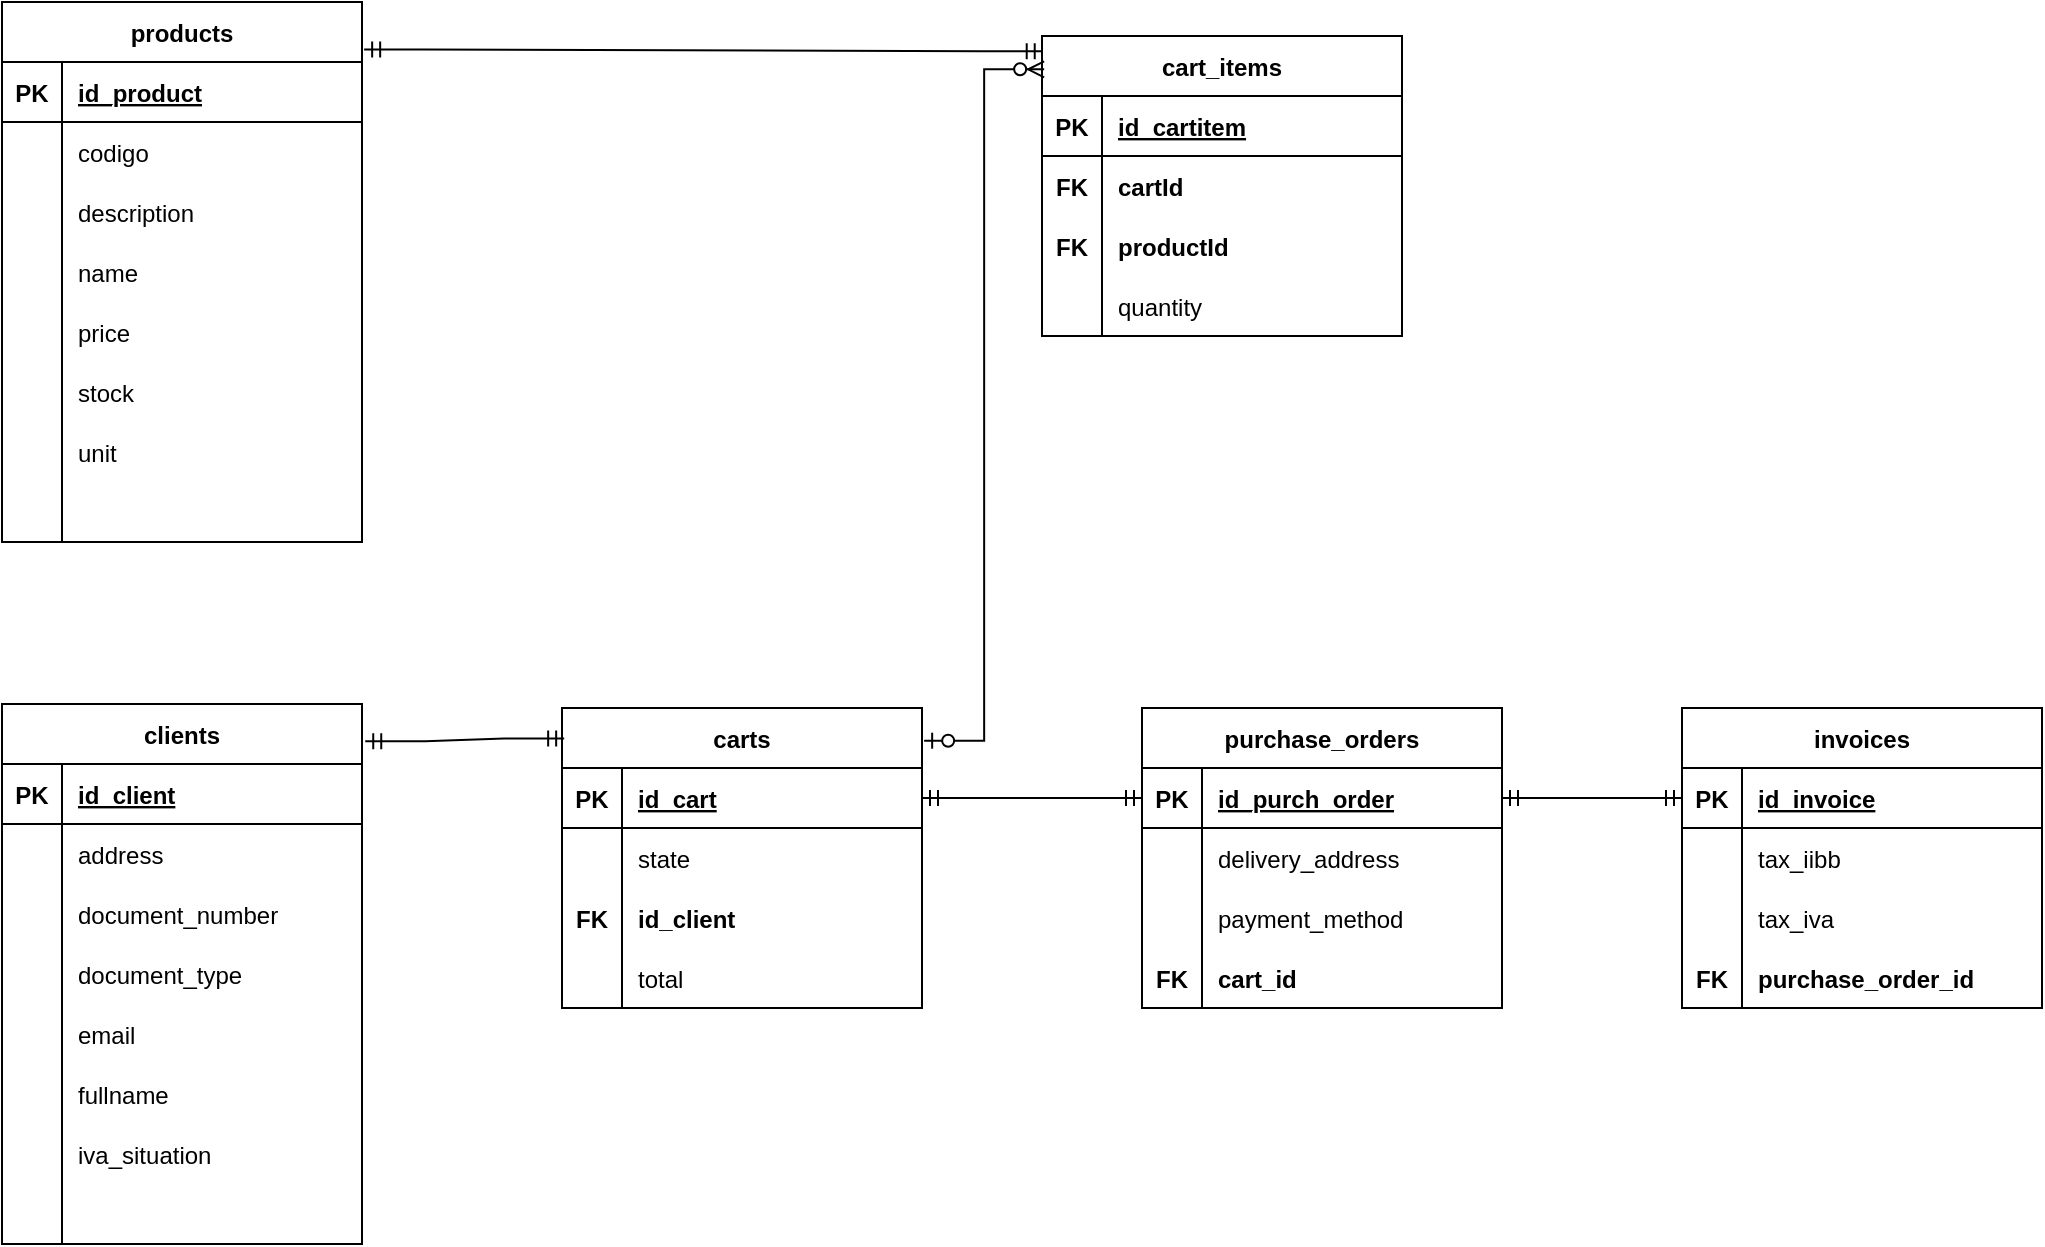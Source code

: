 <mxfile version="20.7.4" type="device"><diagram id="C5RBs43oDa-KdzZeNtuy" name="Page-1"><mxGraphModel dx="1461" dy="743" grid="1" gridSize="10" guides="1" tooltips="1" connect="1" arrows="1" fold="1" page="1" pageScale="1" pageWidth="827" pageHeight="1169" math="0" shadow="0"><root><mxCell id="WIyWlLk6GJQsqaUBKTNV-0"/><mxCell id="WIyWlLk6GJQsqaUBKTNV-1" parent="WIyWlLk6GJQsqaUBKTNV-0"/><mxCell id="dg1LwQKGSQpWpgIX93g--13" value="products" style="shape=table;startSize=30;container=1;collapsible=1;childLayout=tableLayout;fixedRows=1;rowLines=0;fontStyle=1;align=center;resizeLast=1;" parent="WIyWlLk6GJQsqaUBKTNV-1" vertex="1"><mxGeometry x="270" y="50" width="180" height="270" as="geometry"/></mxCell><mxCell id="dg1LwQKGSQpWpgIX93g--14" value="" style="shape=tableRow;horizontal=0;startSize=0;swimlaneHead=0;swimlaneBody=0;fillColor=none;collapsible=0;dropTarget=0;points=[[0,0.5],[1,0.5]];portConstraint=eastwest;top=0;left=0;right=0;bottom=1;" parent="dg1LwQKGSQpWpgIX93g--13" vertex="1"><mxGeometry y="30" width="180" height="30" as="geometry"/></mxCell><mxCell id="dg1LwQKGSQpWpgIX93g--15" value="PK" style="shape=partialRectangle;connectable=0;fillColor=none;top=0;left=0;bottom=0;right=0;fontStyle=1;overflow=hidden;" parent="dg1LwQKGSQpWpgIX93g--14" vertex="1"><mxGeometry width="30" height="30" as="geometry"><mxRectangle width="30" height="30" as="alternateBounds"/></mxGeometry></mxCell><mxCell id="dg1LwQKGSQpWpgIX93g--16" value="id_product" style="shape=partialRectangle;connectable=0;fillColor=none;top=0;left=0;bottom=0;right=0;align=left;spacingLeft=6;fontStyle=5;overflow=hidden;" parent="dg1LwQKGSQpWpgIX93g--14" vertex="1"><mxGeometry x="30" width="150" height="30" as="geometry"><mxRectangle width="150" height="30" as="alternateBounds"/></mxGeometry></mxCell><mxCell id="dg1LwQKGSQpWpgIX93g--17" value="" style="shape=tableRow;horizontal=0;startSize=0;swimlaneHead=0;swimlaneBody=0;fillColor=none;collapsible=0;dropTarget=0;points=[[0,0.5],[1,0.5]];portConstraint=eastwest;top=0;left=0;right=0;bottom=0;" parent="dg1LwQKGSQpWpgIX93g--13" vertex="1"><mxGeometry y="60" width="180" height="30" as="geometry"/></mxCell><mxCell id="dg1LwQKGSQpWpgIX93g--18" value="" style="shape=partialRectangle;connectable=0;fillColor=none;top=0;left=0;bottom=0;right=0;editable=1;overflow=hidden;" parent="dg1LwQKGSQpWpgIX93g--17" vertex="1"><mxGeometry width="30" height="30" as="geometry"><mxRectangle width="30" height="30" as="alternateBounds"/></mxGeometry></mxCell><mxCell id="dg1LwQKGSQpWpgIX93g--19" value="codigo" style="shape=partialRectangle;connectable=0;fillColor=none;top=0;left=0;bottom=0;right=0;align=left;spacingLeft=6;overflow=hidden;" parent="dg1LwQKGSQpWpgIX93g--17" vertex="1"><mxGeometry x="30" width="150" height="30" as="geometry"><mxRectangle width="150" height="30" as="alternateBounds"/></mxGeometry></mxCell><mxCell id="dg1LwQKGSQpWpgIX93g--20" value="" style="shape=tableRow;horizontal=0;startSize=0;swimlaneHead=0;swimlaneBody=0;fillColor=none;collapsible=0;dropTarget=0;points=[[0,0.5],[1,0.5]];portConstraint=eastwest;top=0;left=0;right=0;bottom=0;" parent="dg1LwQKGSQpWpgIX93g--13" vertex="1"><mxGeometry y="90" width="180" height="30" as="geometry"/></mxCell><mxCell id="dg1LwQKGSQpWpgIX93g--21" value="" style="shape=partialRectangle;connectable=0;fillColor=none;top=0;left=0;bottom=0;right=0;editable=1;overflow=hidden;" parent="dg1LwQKGSQpWpgIX93g--20" vertex="1"><mxGeometry width="30" height="30" as="geometry"><mxRectangle width="30" height="30" as="alternateBounds"/></mxGeometry></mxCell><mxCell id="dg1LwQKGSQpWpgIX93g--22" value="description" style="shape=partialRectangle;connectable=0;fillColor=none;top=0;left=0;bottom=0;right=0;align=left;spacingLeft=6;overflow=hidden;" parent="dg1LwQKGSQpWpgIX93g--20" vertex="1"><mxGeometry x="30" width="150" height="30" as="geometry"><mxRectangle width="150" height="30" as="alternateBounds"/></mxGeometry></mxCell><mxCell id="dg1LwQKGSQpWpgIX93g--23" value="" style="shape=tableRow;horizontal=0;startSize=0;swimlaneHead=0;swimlaneBody=0;fillColor=none;collapsible=0;dropTarget=0;points=[[0,0.5],[1,0.5]];portConstraint=eastwest;top=0;left=0;right=0;bottom=0;" parent="dg1LwQKGSQpWpgIX93g--13" vertex="1"><mxGeometry y="120" width="180" height="30" as="geometry"/></mxCell><mxCell id="dg1LwQKGSQpWpgIX93g--24" value="" style="shape=partialRectangle;connectable=0;fillColor=none;top=0;left=0;bottom=0;right=0;editable=1;overflow=hidden;" parent="dg1LwQKGSQpWpgIX93g--23" vertex="1"><mxGeometry width="30" height="30" as="geometry"><mxRectangle width="30" height="30" as="alternateBounds"/></mxGeometry></mxCell><mxCell id="dg1LwQKGSQpWpgIX93g--25" value="name" style="shape=partialRectangle;connectable=0;fillColor=none;top=0;left=0;bottom=0;right=0;align=left;spacingLeft=6;overflow=hidden;" parent="dg1LwQKGSQpWpgIX93g--23" vertex="1"><mxGeometry x="30" width="150" height="30" as="geometry"><mxRectangle width="150" height="30" as="alternateBounds"/></mxGeometry></mxCell><mxCell id="KnSRFt2rl6752zIEKB5E-8" style="shape=tableRow;horizontal=0;startSize=0;swimlaneHead=0;swimlaneBody=0;fillColor=none;collapsible=0;dropTarget=0;points=[[0,0.5],[1,0.5]];portConstraint=eastwest;top=0;left=0;right=0;bottom=0;" parent="dg1LwQKGSQpWpgIX93g--13" vertex="1"><mxGeometry y="150" width="180" height="30" as="geometry"/></mxCell><mxCell id="KnSRFt2rl6752zIEKB5E-9" style="shape=partialRectangle;connectable=0;fillColor=none;top=0;left=0;bottom=0;right=0;editable=1;overflow=hidden;" parent="KnSRFt2rl6752zIEKB5E-8" vertex="1"><mxGeometry width="30" height="30" as="geometry"><mxRectangle width="30" height="30" as="alternateBounds"/></mxGeometry></mxCell><mxCell id="KnSRFt2rl6752zIEKB5E-10" value="price" style="shape=partialRectangle;connectable=0;fillColor=none;top=0;left=0;bottom=0;right=0;align=left;spacingLeft=6;overflow=hidden;" parent="KnSRFt2rl6752zIEKB5E-8" vertex="1"><mxGeometry x="30" width="150" height="30" as="geometry"><mxRectangle width="150" height="30" as="alternateBounds"/></mxGeometry></mxCell><mxCell id="KnSRFt2rl6752zIEKB5E-5" style="shape=tableRow;horizontal=0;startSize=0;swimlaneHead=0;swimlaneBody=0;fillColor=none;collapsible=0;dropTarget=0;points=[[0,0.5],[1,0.5]];portConstraint=eastwest;top=0;left=0;right=0;bottom=0;" parent="dg1LwQKGSQpWpgIX93g--13" vertex="1"><mxGeometry y="180" width="180" height="30" as="geometry"/></mxCell><mxCell id="KnSRFt2rl6752zIEKB5E-6" style="shape=partialRectangle;connectable=0;fillColor=none;top=0;left=0;bottom=0;right=0;editable=1;overflow=hidden;" parent="KnSRFt2rl6752zIEKB5E-5" vertex="1"><mxGeometry width="30" height="30" as="geometry"><mxRectangle width="30" height="30" as="alternateBounds"/></mxGeometry></mxCell><mxCell id="KnSRFt2rl6752zIEKB5E-7" value="stock" style="shape=partialRectangle;connectable=0;fillColor=none;top=0;left=0;bottom=0;right=0;align=left;spacingLeft=6;overflow=hidden;" parent="KnSRFt2rl6752zIEKB5E-5" vertex="1"><mxGeometry x="30" width="150" height="30" as="geometry"><mxRectangle width="150" height="30" as="alternateBounds"/></mxGeometry></mxCell><mxCell id="KnSRFt2rl6752zIEKB5E-2" style="shape=tableRow;horizontal=0;startSize=0;swimlaneHead=0;swimlaneBody=0;fillColor=none;collapsible=0;dropTarget=0;points=[[0,0.5],[1,0.5]];portConstraint=eastwest;top=0;left=0;right=0;bottom=0;" parent="dg1LwQKGSQpWpgIX93g--13" vertex="1"><mxGeometry y="210" width="180" height="30" as="geometry"/></mxCell><mxCell id="KnSRFt2rl6752zIEKB5E-3" style="shape=partialRectangle;connectable=0;fillColor=none;top=0;left=0;bottom=0;right=0;editable=1;overflow=hidden;" parent="KnSRFt2rl6752zIEKB5E-2" vertex="1"><mxGeometry width="30" height="30" as="geometry"><mxRectangle width="30" height="30" as="alternateBounds"/></mxGeometry></mxCell><mxCell id="KnSRFt2rl6752zIEKB5E-4" value="unit" style="shape=partialRectangle;connectable=0;fillColor=none;top=0;left=0;bottom=0;right=0;align=left;spacingLeft=6;overflow=hidden;" parent="KnSRFt2rl6752zIEKB5E-2" vertex="1"><mxGeometry x="30" width="150" height="30" as="geometry"><mxRectangle width="150" height="30" as="alternateBounds"/></mxGeometry></mxCell><mxCell id="KnSRFt2rl6752zIEKB5E-24" style="shape=tableRow;horizontal=0;startSize=0;swimlaneHead=0;swimlaneBody=0;fillColor=none;collapsible=0;dropTarget=0;points=[[0,0.5],[1,0.5]];portConstraint=eastwest;top=0;left=0;right=0;bottom=0;" parent="dg1LwQKGSQpWpgIX93g--13" vertex="1"><mxGeometry y="240" width="180" height="30" as="geometry"/></mxCell><mxCell id="KnSRFt2rl6752zIEKB5E-25" value="" style="shape=partialRectangle;connectable=0;fillColor=none;top=0;left=0;bottom=0;right=0;editable=1;overflow=hidden;fontStyle=1" parent="KnSRFt2rl6752zIEKB5E-24" vertex="1"><mxGeometry width="30" height="30" as="geometry"><mxRectangle width="30" height="30" as="alternateBounds"/></mxGeometry></mxCell><mxCell id="KnSRFt2rl6752zIEKB5E-26" value="" style="shape=partialRectangle;connectable=0;fillColor=none;top=0;left=0;bottom=0;right=0;align=left;spacingLeft=6;overflow=hidden;fontStyle=1" parent="KnSRFt2rl6752zIEKB5E-24" vertex="1"><mxGeometry x="30" width="150" height="30" as="geometry"><mxRectangle width="150" height="30" as="alternateBounds"/></mxGeometry></mxCell><mxCell id="dg1LwQKGSQpWpgIX93g--43" value="clients" style="shape=table;startSize=30;container=1;collapsible=1;childLayout=tableLayout;fixedRows=1;rowLines=0;fontStyle=1;align=center;resizeLast=1;" parent="WIyWlLk6GJQsqaUBKTNV-1" vertex="1"><mxGeometry x="270" y="401" width="180" height="270" as="geometry"/></mxCell><mxCell id="dg1LwQKGSQpWpgIX93g--44" value="" style="shape=tableRow;horizontal=0;startSize=0;swimlaneHead=0;swimlaneBody=0;fillColor=none;collapsible=0;dropTarget=0;points=[[0,0.5],[1,0.5]];portConstraint=eastwest;top=0;left=0;right=0;bottom=1;" parent="dg1LwQKGSQpWpgIX93g--43" vertex="1"><mxGeometry y="30" width="180" height="30" as="geometry"/></mxCell><mxCell id="dg1LwQKGSQpWpgIX93g--45" value="PK" style="shape=partialRectangle;connectable=0;fillColor=none;top=0;left=0;bottom=0;right=0;fontStyle=1;overflow=hidden;" parent="dg1LwQKGSQpWpgIX93g--44" vertex="1"><mxGeometry width="30" height="30" as="geometry"><mxRectangle width="30" height="30" as="alternateBounds"/></mxGeometry></mxCell><mxCell id="dg1LwQKGSQpWpgIX93g--46" value="id_client" style="shape=partialRectangle;connectable=0;fillColor=none;top=0;left=0;bottom=0;right=0;align=left;spacingLeft=6;fontStyle=5;overflow=hidden;" parent="dg1LwQKGSQpWpgIX93g--44" vertex="1"><mxGeometry x="30" width="150" height="30" as="geometry"><mxRectangle width="150" height="30" as="alternateBounds"/></mxGeometry></mxCell><mxCell id="dg1LwQKGSQpWpgIX93g--47" value="" style="shape=tableRow;horizontal=0;startSize=0;swimlaneHead=0;swimlaneBody=0;fillColor=none;collapsible=0;dropTarget=0;points=[[0,0.5],[1,0.5]];portConstraint=eastwest;top=0;left=0;right=0;bottom=0;" parent="dg1LwQKGSQpWpgIX93g--43" vertex="1"><mxGeometry y="60" width="180" height="30" as="geometry"/></mxCell><mxCell id="dg1LwQKGSQpWpgIX93g--48" value="" style="shape=partialRectangle;connectable=0;fillColor=none;top=0;left=0;bottom=0;right=0;editable=1;overflow=hidden;" parent="dg1LwQKGSQpWpgIX93g--47" vertex="1"><mxGeometry width="30" height="30" as="geometry"><mxRectangle width="30" height="30" as="alternateBounds"/></mxGeometry></mxCell><mxCell id="dg1LwQKGSQpWpgIX93g--49" value="address" style="shape=partialRectangle;connectable=0;fillColor=none;top=0;left=0;bottom=0;right=0;align=left;spacingLeft=6;overflow=hidden;" parent="dg1LwQKGSQpWpgIX93g--47" vertex="1"><mxGeometry x="30" width="150" height="30" as="geometry"><mxRectangle width="150" height="30" as="alternateBounds"/></mxGeometry></mxCell><mxCell id="dg1LwQKGSQpWpgIX93g--50" value="" style="shape=tableRow;horizontal=0;startSize=0;swimlaneHead=0;swimlaneBody=0;fillColor=none;collapsible=0;dropTarget=0;points=[[0,0.5],[1,0.5]];portConstraint=eastwest;top=0;left=0;right=0;bottom=0;" parent="dg1LwQKGSQpWpgIX93g--43" vertex="1"><mxGeometry y="90" width="180" height="30" as="geometry"/></mxCell><mxCell id="dg1LwQKGSQpWpgIX93g--51" value="" style="shape=partialRectangle;connectable=0;fillColor=none;top=0;left=0;bottom=0;right=0;editable=1;overflow=hidden;" parent="dg1LwQKGSQpWpgIX93g--50" vertex="1"><mxGeometry width="30" height="30" as="geometry"><mxRectangle width="30" height="30" as="alternateBounds"/></mxGeometry></mxCell><mxCell id="dg1LwQKGSQpWpgIX93g--52" value="document_number" style="shape=partialRectangle;connectable=0;fillColor=none;top=0;left=0;bottom=0;right=0;align=left;spacingLeft=6;overflow=hidden;" parent="dg1LwQKGSQpWpgIX93g--50" vertex="1"><mxGeometry x="30" width="150" height="30" as="geometry"><mxRectangle width="150" height="30" as="alternateBounds"/></mxGeometry></mxCell><mxCell id="dg1LwQKGSQpWpgIX93g--53" value="" style="shape=tableRow;horizontal=0;startSize=0;swimlaneHead=0;swimlaneBody=0;fillColor=none;collapsible=0;dropTarget=0;points=[[0,0.5],[1,0.5]];portConstraint=eastwest;top=0;left=0;right=0;bottom=0;" parent="dg1LwQKGSQpWpgIX93g--43" vertex="1"><mxGeometry y="120" width="180" height="30" as="geometry"/></mxCell><mxCell id="dg1LwQKGSQpWpgIX93g--54" value="" style="shape=partialRectangle;connectable=0;fillColor=none;top=0;left=0;bottom=0;right=0;editable=1;overflow=hidden;" parent="dg1LwQKGSQpWpgIX93g--53" vertex="1"><mxGeometry width="30" height="30" as="geometry"><mxRectangle width="30" height="30" as="alternateBounds"/></mxGeometry></mxCell><mxCell id="dg1LwQKGSQpWpgIX93g--55" value="document_type" style="shape=partialRectangle;connectable=0;fillColor=none;top=0;left=0;bottom=0;right=0;align=left;spacingLeft=6;overflow=hidden;" parent="dg1LwQKGSQpWpgIX93g--53" vertex="1"><mxGeometry x="30" width="150" height="30" as="geometry"><mxRectangle width="150" height="30" as="alternateBounds"/></mxGeometry></mxCell><mxCell id="KnSRFt2rl6752zIEKB5E-17" style="shape=tableRow;horizontal=0;startSize=0;swimlaneHead=0;swimlaneBody=0;fillColor=none;collapsible=0;dropTarget=0;points=[[0,0.5],[1,0.5]];portConstraint=eastwest;top=0;left=0;right=0;bottom=0;" parent="dg1LwQKGSQpWpgIX93g--43" vertex="1"><mxGeometry y="150" width="180" height="30" as="geometry"/></mxCell><mxCell id="KnSRFt2rl6752zIEKB5E-18" style="shape=partialRectangle;connectable=0;fillColor=none;top=0;left=0;bottom=0;right=0;editable=1;overflow=hidden;" parent="KnSRFt2rl6752zIEKB5E-17" vertex="1"><mxGeometry width="30" height="30" as="geometry"><mxRectangle width="30" height="30" as="alternateBounds"/></mxGeometry></mxCell><mxCell id="KnSRFt2rl6752zIEKB5E-19" value="email" style="shape=partialRectangle;connectable=0;fillColor=none;top=0;left=0;bottom=0;right=0;align=left;spacingLeft=6;overflow=hidden;" parent="KnSRFt2rl6752zIEKB5E-17" vertex="1"><mxGeometry x="30" width="150" height="30" as="geometry"><mxRectangle width="150" height="30" as="alternateBounds"/></mxGeometry></mxCell><mxCell id="KnSRFt2rl6752zIEKB5E-14" style="shape=tableRow;horizontal=0;startSize=0;swimlaneHead=0;swimlaneBody=0;fillColor=none;collapsible=0;dropTarget=0;points=[[0,0.5],[1,0.5]];portConstraint=eastwest;top=0;left=0;right=0;bottom=0;" parent="dg1LwQKGSQpWpgIX93g--43" vertex="1"><mxGeometry y="180" width="180" height="30" as="geometry"/></mxCell><mxCell id="KnSRFt2rl6752zIEKB5E-15" style="shape=partialRectangle;connectable=0;fillColor=none;top=0;left=0;bottom=0;right=0;editable=1;overflow=hidden;" parent="KnSRFt2rl6752zIEKB5E-14" vertex="1"><mxGeometry width="30" height="30" as="geometry"><mxRectangle width="30" height="30" as="alternateBounds"/></mxGeometry></mxCell><mxCell id="KnSRFt2rl6752zIEKB5E-16" value="fullname" style="shape=partialRectangle;connectable=0;fillColor=none;top=0;left=0;bottom=0;right=0;align=left;spacingLeft=6;overflow=hidden;" parent="KnSRFt2rl6752zIEKB5E-14" vertex="1"><mxGeometry x="30" width="150" height="30" as="geometry"><mxRectangle width="150" height="30" as="alternateBounds"/></mxGeometry></mxCell><mxCell id="KnSRFt2rl6752zIEKB5E-11" style="shape=tableRow;horizontal=0;startSize=0;swimlaneHead=0;swimlaneBody=0;fillColor=none;collapsible=0;dropTarget=0;points=[[0,0.5],[1,0.5]];portConstraint=eastwest;top=0;left=0;right=0;bottom=0;" parent="dg1LwQKGSQpWpgIX93g--43" vertex="1"><mxGeometry y="210" width="180" height="30" as="geometry"/></mxCell><mxCell id="KnSRFt2rl6752zIEKB5E-12" style="shape=partialRectangle;connectable=0;fillColor=none;top=0;left=0;bottom=0;right=0;editable=1;overflow=hidden;" parent="KnSRFt2rl6752zIEKB5E-11" vertex="1"><mxGeometry width="30" height="30" as="geometry"><mxRectangle width="30" height="30" as="alternateBounds"/></mxGeometry></mxCell><mxCell id="KnSRFt2rl6752zIEKB5E-13" value="iva_situation" style="shape=partialRectangle;connectable=0;fillColor=none;top=0;left=0;bottom=0;right=0;align=left;spacingLeft=6;overflow=hidden;" parent="KnSRFt2rl6752zIEKB5E-11" vertex="1"><mxGeometry x="30" width="150" height="30" as="geometry"><mxRectangle width="150" height="30" as="alternateBounds"/></mxGeometry></mxCell><mxCell id="KnSRFt2rl6752zIEKB5E-27" style="shape=tableRow;horizontal=0;startSize=0;swimlaneHead=0;swimlaneBody=0;fillColor=none;collapsible=0;dropTarget=0;points=[[0,0.5],[1,0.5]];portConstraint=eastwest;top=0;left=0;right=0;bottom=0;" parent="dg1LwQKGSQpWpgIX93g--43" vertex="1"><mxGeometry y="240" width="180" height="30" as="geometry"/></mxCell><mxCell id="KnSRFt2rl6752zIEKB5E-28" value="" style="shape=partialRectangle;connectable=0;fillColor=none;top=0;left=0;bottom=0;right=0;editable=1;overflow=hidden;fontStyle=1" parent="KnSRFt2rl6752zIEKB5E-27" vertex="1"><mxGeometry width="30" height="30" as="geometry"><mxRectangle width="30" height="30" as="alternateBounds"/></mxGeometry></mxCell><mxCell id="KnSRFt2rl6752zIEKB5E-29" value="" style="shape=partialRectangle;connectable=0;fillColor=none;top=0;left=0;bottom=0;right=0;align=left;spacingLeft=6;overflow=hidden;" parent="KnSRFt2rl6752zIEKB5E-27" vertex="1"><mxGeometry x="30" width="150" height="30" as="geometry"><mxRectangle width="150" height="30" as="alternateBounds"/></mxGeometry></mxCell><mxCell id="dg1LwQKGSQpWpgIX93g--133" value="carts" style="shape=table;startSize=30;container=1;collapsible=1;childLayout=tableLayout;fixedRows=1;rowLines=0;fontStyle=1;align=center;resizeLast=1;" parent="WIyWlLk6GJQsqaUBKTNV-1" vertex="1"><mxGeometry x="550" y="403" width="180" height="150" as="geometry"/></mxCell><mxCell id="dg1LwQKGSQpWpgIX93g--134" value="" style="shape=tableRow;horizontal=0;startSize=0;swimlaneHead=0;swimlaneBody=0;fillColor=none;collapsible=0;dropTarget=0;points=[[0,0.5],[1,0.5]];portConstraint=eastwest;top=0;left=0;right=0;bottom=1;" parent="dg1LwQKGSQpWpgIX93g--133" vertex="1"><mxGeometry y="30" width="180" height="30" as="geometry"/></mxCell><mxCell id="dg1LwQKGSQpWpgIX93g--135" value="PK" style="shape=partialRectangle;connectable=0;fillColor=none;top=0;left=0;bottom=0;right=0;fontStyle=1;overflow=hidden;" parent="dg1LwQKGSQpWpgIX93g--134" vertex="1"><mxGeometry width="30" height="30" as="geometry"><mxRectangle width="30" height="30" as="alternateBounds"/></mxGeometry></mxCell><mxCell id="dg1LwQKGSQpWpgIX93g--136" value="id_cart" style="shape=partialRectangle;connectable=0;fillColor=none;top=0;left=0;bottom=0;right=0;align=left;spacingLeft=6;fontStyle=5;overflow=hidden;" parent="dg1LwQKGSQpWpgIX93g--134" vertex="1"><mxGeometry x="30" width="150" height="30" as="geometry"><mxRectangle width="150" height="30" as="alternateBounds"/></mxGeometry></mxCell><mxCell id="dg1LwQKGSQpWpgIX93g--137" value="" style="shape=tableRow;horizontal=0;startSize=0;swimlaneHead=0;swimlaneBody=0;fillColor=none;collapsible=0;dropTarget=0;points=[[0,0.5],[1,0.5]];portConstraint=eastwest;top=0;left=0;right=0;bottom=0;" parent="dg1LwQKGSQpWpgIX93g--133" vertex="1"><mxGeometry y="60" width="180" height="30" as="geometry"/></mxCell><mxCell id="dg1LwQKGSQpWpgIX93g--138" value="" style="shape=partialRectangle;connectable=0;fillColor=none;top=0;left=0;bottom=0;right=0;editable=1;overflow=hidden;" parent="dg1LwQKGSQpWpgIX93g--137" vertex="1"><mxGeometry width="30" height="30" as="geometry"><mxRectangle width="30" height="30" as="alternateBounds"/></mxGeometry></mxCell><mxCell id="dg1LwQKGSQpWpgIX93g--139" value="state" style="shape=partialRectangle;connectable=0;fillColor=none;top=0;left=0;bottom=0;right=0;align=left;spacingLeft=6;overflow=hidden;" parent="dg1LwQKGSQpWpgIX93g--137" vertex="1"><mxGeometry x="30" width="150" height="30" as="geometry"><mxRectangle width="150" height="30" as="alternateBounds"/></mxGeometry></mxCell><mxCell id="dg1LwQKGSQpWpgIX93g--140" value="" style="shape=tableRow;horizontal=0;startSize=0;swimlaneHead=0;swimlaneBody=0;fillColor=none;collapsible=0;dropTarget=0;points=[[0,0.5],[1,0.5]];portConstraint=eastwest;top=0;left=0;right=0;bottom=0;" parent="dg1LwQKGSQpWpgIX93g--133" vertex="1"><mxGeometry y="90" width="180" height="30" as="geometry"/></mxCell><mxCell id="dg1LwQKGSQpWpgIX93g--141" value="FK" style="shape=partialRectangle;connectable=0;fillColor=none;top=0;left=0;bottom=0;right=0;editable=1;overflow=hidden;fontStyle=1" parent="dg1LwQKGSQpWpgIX93g--140" vertex="1"><mxGeometry width="30" height="30" as="geometry"><mxRectangle width="30" height="30" as="alternateBounds"/></mxGeometry></mxCell><mxCell id="dg1LwQKGSQpWpgIX93g--142" value="id_client" style="shape=partialRectangle;connectable=0;fillColor=none;top=0;left=0;bottom=0;right=0;align=left;spacingLeft=6;overflow=hidden;fontStyle=1" parent="dg1LwQKGSQpWpgIX93g--140" vertex="1"><mxGeometry x="30" width="150" height="30" as="geometry"><mxRectangle width="150" height="30" as="alternateBounds"/></mxGeometry></mxCell><mxCell id="dg1LwQKGSQpWpgIX93g--143" value="" style="shape=tableRow;horizontal=0;startSize=0;swimlaneHead=0;swimlaneBody=0;fillColor=none;collapsible=0;dropTarget=0;points=[[0,0.5],[1,0.5]];portConstraint=eastwest;top=0;left=0;right=0;bottom=0;" parent="dg1LwQKGSQpWpgIX93g--133" vertex="1"><mxGeometry y="120" width="180" height="30" as="geometry"/></mxCell><mxCell id="dg1LwQKGSQpWpgIX93g--144" value="" style="shape=partialRectangle;connectable=0;fillColor=none;top=0;left=0;bottom=0;right=0;editable=1;overflow=hidden;" parent="dg1LwQKGSQpWpgIX93g--143" vertex="1"><mxGeometry width="30" height="30" as="geometry"><mxRectangle width="30" height="30" as="alternateBounds"/></mxGeometry></mxCell><mxCell id="dg1LwQKGSQpWpgIX93g--145" value="total" style="shape=partialRectangle;connectable=0;fillColor=none;top=0;left=0;bottom=0;right=0;align=left;spacingLeft=6;overflow=hidden;" parent="dg1LwQKGSQpWpgIX93g--143" vertex="1"><mxGeometry x="30" width="150" height="30" as="geometry"><mxRectangle width="150" height="30" as="alternateBounds"/></mxGeometry></mxCell><mxCell id="dg1LwQKGSQpWpgIX93g--146" value="cart_items" style="shape=table;startSize=30;container=1;collapsible=1;childLayout=tableLayout;fixedRows=1;rowLines=0;fontStyle=1;align=center;resizeLast=1;" parent="WIyWlLk6GJQsqaUBKTNV-1" vertex="1"><mxGeometry x="790" y="67" width="180" height="150" as="geometry"/></mxCell><mxCell id="dg1LwQKGSQpWpgIX93g--147" value="" style="shape=tableRow;horizontal=0;startSize=0;swimlaneHead=0;swimlaneBody=0;fillColor=none;collapsible=0;dropTarget=0;points=[[0,0.5],[1,0.5]];portConstraint=eastwest;top=0;left=0;right=0;bottom=1;" parent="dg1LwQKGSQpWpgIX93g--146" vertex="1"><mxGeometry y="30" width="180" height="30" as="geometry"/></mxCell><mxCell id="dg1LwQKGSQpWpgIX93g--148" value="PK" style="shape=partialRectangle;connectable=0;fillColor=none;top=0;left=0;bottom=0;right=0;fontStyle=1;overflow=hidden;" parent="dg1LwQKGSQpWpgIX93g--147" vertex="1"><mxGeometry width="30" height="30" as="geometry"><mxRectangle width="30" height="30" as="alternateBounds"/></mxGeometry></mxCell><mxCell id="dg1LwQKGSQpWpgIX93g--149" value="id_cartitem" style="shape=partialRectangle;connectable=0;fillColor=none;top=0;left=0;bottom=0;right=0;align=left;spacingLeft=6;fontStyle=5;overflow=hidden;" parent="dg1LwQKGSQpWpgIX93g--147" vertex="1"><mxGeometry x="30" width="150" height="30" as="geometry"><mxRectangle width="150" height="30" as="alternateBounds"/></mxGeometry></mxCell><mxCell id="dg1LwQKGSQpWpgIX93g--150" value="" style="shape=tableRow;horizontal=0;startSize=0;swimlaneHead=0;swimlaneBody=0;fillColor=none;collapsible=0;dropTarget=0;points=[[0,0.5],[1,0.5]];portConstraint=eastwest;top=0;left=0;right=0;bottom=0;" parent="dg1LwQKGSQpWpgIX93g--146" vertex="1"><mxGeometry y="60" width="180" height="30" as="geometry"/></mxCell><mxCell id="dg1LwQKGSQpWpgIX93g--151" value="FK" style="shape=partialRectangle;connectable=0;fillColor=none;top=0;left=0;bottom=0;right=0;editable=1;overflow=hidden;fontStyle=1" parent="dg1LwQKGSQpWpgIX93g--150" vertex="1"><mxGeometry width="30" height="30" as="geometry"><mxRectangle width="30" height="30" as="alternateBounds"/></mxGeometry></mxCell><mxCell id="dg1LwQKGSQpWpgIX93g--152" value="cartId" style="shape=partialRectangle;connectable=0;fillColor=none;top=0;left=0;bottom=0;right=0;align=left;spacingLeft=6;overflow=hidden;fontStyle=1" parent="dg1LwQKGSQpWpgIX93g--150" vertex="1"><mxGeometry x="30" width="150" height="30" as="geometry"><mxRectangle width="150" height="30" as="alternateBounds"/></mxGeometry></mxCell><mxCell id="dg1LwQKGSQpWpgIX93g--153" value="" style="shape=tableRow;horizontal=0;startSize=0;swimlaneHead=0;swimlaneBody=0;fillColor=none;collapsible=0;dropTarget=0;points=[[0,0.5],[1,0.5]];portConstraint=eastwest;top=0;left=0;right=0;bottom=0;" parent="dg1LwQKGSQpWpgIX93g--146" vertex="1"><mxGeometry y="90" width="180" height="30" as="geometry"/></mxCell><mxCell id="dg1LwQKGSQpWpgIX93g--154" value="FK" style="shape=partialRectangle;connectable=0;fillColor=none;top=0;left=0;bottom=0;right=0;editable=1;overflow=hidden;fontStyle=1" parent="dg1LwQKGSQpWpgIX93g--153" vertex="1"><mxGeometry width="30" height="30" as="geometry"><mxRectangle width="30" height="30" as="alternateBounds"/></mxGeometry></mxCell><mxCell id="dg1LwQKGSQpWpgIX93g--155" value="productId" style="shape=partialRectangle;connectable=0;fillColor=none;top=0;left=0;bottom=0;right=0;align=left;spacingLeft=6;overflow=hidden;fontStyle=1" parent="dg1LwQKGSQpWpgIX93g--153" vertex="1"><mxGeometry x="30" width="150" height="30" as="geometry"><mxRectangle width="150" height="30" as="alternateBounds"/></mxGeometry></mxCell><mxCell id="dg1LwQKGSQpWpgIX93g--156" value="" style="shape=tableRow;horizontal=0;startSize=0;swimlaneHead=0;swimlaneBody=0;fillColor=none;collapsible=0;dropTarget=0;points=[[0,0.5],[1,0.5]];portConstraint=eastwest;top=0;left=0;right=0;bottom=0;" parent="dg1LwQKGSQpWpgIX93g--146" vertex="1"><mxGeometry y="120" width="180" height="30" as="geometry"/></mxCell><mxCell id="dg1LwQKGSQpWpgIX93g--157" value="" style="shape=partialRectangle;connectable=0;fillColor=none;top=0;left=0;bottom=0;right=0;editable=1;overflow=hidden;" parent="dg1LwQKGSQpWpgIX93g--156" vertex="1"><mxGeometry width="30" height="30" as="geometry"><mxRectangle width="30" height="30" as="alternateBounds"/></mxGeometry></mxCell><mxCell id="dg1LwQKGSQpWpgIX93g--158" value="quantity" style="shape=partialRectangle;connectable=0;fillColor=none;top=0;left=0;bottom=0;right=0;align=left;spacingLeft=6;overflow=hidden;" parent="dg1LwQKGSQpWpgIX93g--156" vertex="1"><mxGeometry x="30" width="150" height="30" as="geometry"><mxRectangle width="150" height="30" as="alternateBounds"/></mxGeometry></mxCell><mxCell id="dg1LwQKGSQpWpgIX93g--159" value="purchase_orders" style="shape=table;startSize=30;container=1;collapsible=1;childLayout=tableLayout;fixedRows=1;rowLines=0;fontStyle=1;align=center;resizeLast=1;" parent="WIyWlLk6GJQsqaUBKTNV-1" vertex="1"><mxGeometry x="840" y="403" width="180" height="150" as="geometry"/></mxCell><mxCell id="dg1LwQKGSQpWpgIX93g--160" value="" style="shape=tableRow;horizontal=0;startSize=0;swimlaneHead=0;swimlaneBody=0;fillColor=none;collapsible=0;dropTarget=0;points=[[0,0.5],[1,0.5]];portConstraint=eastwest;top=0;left=0;right=0;bottom=1;" parent="dg1LwQKGSQpWpgIX93g--159" vertex="1"><mxGeometry y="30" width="180" height="30" as="geometry"/></mxCell><mxCell id="dg1LwQKGSQpWpgIX93g--161" value="PK" style="shape=partialRectangle;connectable=0;fillColor=none;top=0;left=0;bottom=0;right=0;fontStyle=1;overflow=hidden;" parent="dg1LwQKGSQpWpgIX93g--160" vertex="1"><mxGeometry width="30" height="30" as="geometry"><mxRectangle width="30" height="30" as="alternateBounds"/></mxGeometry></mxCell><mxCell id="dg1LwQKGSQpWpgIX93g--162" value="id_purch_order" style="shape=partialRectangle;connectable=0;fillColor=none;top=0;left=0;bottom=0;right=0;align=left;spacingLeft=6;fontStyle=5;overflow=hidden;" parent="dg1LwQKGSQpWpgIX93g--160" vertex="1"><mxGeometry x="30" width="150" height="30" as="geometry"><mxRectangle width="150" height="30" as="alternateBounds"/></mxGeometry></mxCell><mxCell id="dg1LwQKGSQpWpgIX93g--163" value="" style="shape=tableRow;horizontal=0;startSize=0;swimlaneHead=0;swimlaneBody=0;fillColor=none;collapsible=0;dropTarget=0;points=[[0,0.5],[1,0.5]];portConstraint=eastwest;top=0;left=0;right=0;bottom=0;" parent="dg1LwQKGSQpWpgIX93g--159" vertex="1"><mxGeometry y="60" width="180" height="30" as="geometry"/></mxCell><mxCell id="dg1LwQKGSQpWpgIX93g--164" value="" style="shape=partialRectangle;connectable=0;fillColor=none;top=0;left=0;bottom=0;right=0;editable=1;overflow=hidden;" parent="dg1LwQKGSQpWpgIX93g--163" vertex="1"><mxGeometry width="30" height="30" as="geometry"><mxRectangle width="30" height="30" as="alternateBounds"/></mxGeometry></mxCell><mxCell id="dg1LwQKGSQpWpgIX93g--165" value="delivery_address" style="shape=partialRectangle;connectable=0;fillColor=none;top=0;left=0;bottom=0;right=0;align=left;spacingLeft=6;overflow=hidden;" parent="dg1LwQKGSQpWpgIX93g--163" vertex="1"><mxGeometry x="30" width="150" height="30" as="geometry"><mxRectangle width="150" height="30" as="alternateBounds"/></mxGeometry></mxCell><mxCell id="dg1LwQKGSQpWpgIX93g--166" value="" style="shape=tableRow;horizontal=0;startSize=0;swimlaneHead=0;swimlaneBody=0;fillColor=none;collapsible=0;dropTarget=0;points=[[0,0.5],[1,0.5]];portConstraint=eastwest;top=0;left=0;right=0;bottom=0;" parent="dg1LwQKGSQpWpgIX93g--159" vertex="1"><mxGeometry y="90" width="180" height="30" as="geometry"/></mxCell><mxCell id="dg1LwQKGSQpWpgIX93g--167" value="" style="shape=partialRectangle;connectable=0;fillColor=none;top=0;left=0;bottom=0;right=0;editable=1;overflow=hidden;" parent="dg1LwQKGSQpWpgIX93g--166" vertex="1"><mxGeometry width="30" height="30" as="geometry"><mxRectangle width="30" height="30" as="alternateBounds"/></mxGeometry></mxCell><mxCell id="dg1LwQKGSQpWpgIX93g--168" value="payment_method" style="shape=partialRectangle;connectable=0;fillColor=none;top=0;left=0;bottom=0;right=0;align=left;spacingLeft=6;overflow=hidden;" parent="dg1LwQKGSQpWpgIX93g--166" vertex="1"><mxGeometry x="30" width="150" height="30" as="geometry"><mxRectangle width="150" height="30" as="alternateBounds"/></mxGeometry></mxCell><mxCell id="dg1LwQKGSQpWpgIX93g--169" value="" style="shape=tableRow;horizontal=0;startSize=0;swimlaneHead=0;swimlaneBody=0;fillColor=none;collapsible=0;dropTarget=0;points=[[0,0.5],[1,0.5]];portConstraint=eastwest;top=0;left=0;right=0;bottom=0;" parent="dg1LwQKGSQpWpgIX93g--159" vertex="1"><mxGeometry y="120" width="180" height="30" as="geometry"/></mxCell><mxCell id="dg1LwQKGSQpWpgIX93g--170" value="FK" style="shape=partialRectangle;connectable=0;fillColor=none;top=0;left=0;bottom=0;right=0;editable=1;overflow=hidden;fontStyle=1" parent="dg1LwQKGSQpWpgIX93g--169" vertex="1"><mxGeometry width="30" height="30" as="geometry"><mxRectangle width="30" height="30" as="alternateBounds"/></mxGeometry></mxCell><mxCell id="dg1LwQKGSQpWpgIX93g--171" value="cart_id" style="shape=partialRectangle;connectable=0;fillColor=none;top=0;left=0;bottom=0;right=0;align=left;spacingLeft=6;overflow=hidden;fontStyle=1" parent="dg1LwQKGSQpWpgIX93g--169" vertex="1"><mxGeometry x="30" width="150" height="30" as="geometry"><mxRectangle width="150" height="30" as="alternateBounds"/></mxGeometry></mxCell><mxCell id="dg1LwQKGSQpWpgIX93g--172" value="invoices" style="shape=table;startSize=30;container=1;collapsible=1;childLayout=tableLayout;fixedRows=1;rowLines=0;fontStyle=1;align=center;resizeLast=1;" parent="WIyWlLk6GJQsqaUBKTNV-1" vertex="1"><mxGeometry x="1110" y="403" width="180" height="150" as="geometry"/></mxCell><mxCell id="dg1LwQKGSQpWpgIX93g--173" value="" style="shape=tableRow;horizontal=0;startSize=0;swimlaneHead=0;swimlaneBody=0;fillColor=none;collapsible=0;dropTarget=0;points=[[0,0.5],[1,0.5]];portConstraint=eastwest;top=0;left=0;right=0;bottom=1;" parent="dg1LwQKGSQpWpgIX93g--172" vertex="1"><mxGeometry y="30" width="180" height="30" as="geometry"/></mxCell><mxCell id="dg1LwQKGSQpWpgIX93g--174" value="PK" style="shape=partialRectangle;connectable=0;fillColor=none;top=0;left=0;bottom=0;right=0;fontStyle=1;overflow=hidden;" parent="dg1LwQKGSQpWpgIX93g--173" vertex="1"><mxGeometry width="30" height="30" as="geometry"><mxRectangle width="30" height="30" as="alternateBounds"/></mxGeometry></mxCell><mxCell id="dg1LwQKGSQpWpgIX93g--175" value="id_invoice" style="shape=partialRectangle;connectable=0;fillColor=none;top=0;left=0;bottom=0;right=0;align=left;spacingLeft=6;fontStyle=5;overflow=hidden;" parent="dg1LwQKGSQpWpgIX93g--173" vertex="1"><mxGeometry x="30" width="150" height="30" as="geometry"><mxRectangle width="150" height="30" as="alternateBounds"/></mxGeometry></mxCell><mxCell id="dg1LwQKGSQpWpgIX93g--176" value="" style="shape=tableRow;horizontal=0;startSize=0;swimlaneHead=0;swimlaneBody=0;fillColor=none;collapsible=0;dropTarget=0;points=[[0,0.5],[1,0.5]];portConstraint=eastwest;top=0;left=0;right=0;bottom=0;" parent="dg1LwQKGSQpWpgIX93g--172" vertex="1"><mxGeometry y="60" width="180" height="30" as="geometry"/></mxCell><mxCell id="dg1LwQKGSQpWpgIX93g--177" value="" style="shape=partialRectangle;connectable=0;fillColor=none;top=0;left=0;bottom=0;right=0;editable=1;overflow=hidden;" parent="dg1LwQKGSQpWpgIX93g--176" vertex="1"><mxGeometry width="30" height="30" as="geometry"><mxRectangle width="30" height="30" as="alternateBounds"/></mxGeometry></mxCell><mxCell id="dg1LwQKGSQpWpgIX93g--178" value="tax_iibb" style="shape=partialRectangle;connectable=0;fillColor=none;top=0;left=0;bottom=0;right=0;align=left;spacingLeft=6;overflow=hidden;" parent="dg1LwQKGSQpWpgIX93g--176" vertex="1"><mxGeometry x="30" width="150" height="30" as="geometry"><mxRectangle width="150" height="30" as="alternateBounds"/></mxGeometry></mxCell><mxCell id="dg1LwQKGSQpWpgIX93g--179" value="" style="shape=tableRow;horizontal=0;startSize=0;swimlaneHead=0;swimlaneBody=0;fillColor=none;collapsible=0;dropTarget=0;points=[[0,0.5],[1,0.5]];portConstraint=eastwest;top=0;left=0;right=0;bottom=0;" parent="dg1LwQKGSQpWpgIX93g--172" vertex="1"><mxGeometry y="90" width="180" height="30" as="geometry"/></mxCell><mxCell id="dg1LwQKGSQpWpgIX93g--180" value="" style="shape=partialRectangle;connectable=0;fillColor=none;top=0;left=0;bottom=0;right=0;editable=1;overflow=hidden;" parent="dg1LwQKGSQpWpgIX93g--179" vertex="1"><mxGeometry width="30" height="30" as="geometry"><mxRectangle width="30" height="30" as="alternateBounds"/></mxGeometry></mxCell><mxCell id="dg1LwQKGSQpWpgIX93g--181" value="tax_iva" style="shape=partialRectangle;connectable=0;fillColor=none;top=0;left=0;bottom=0;right=0;align=left;spacingLeft=6;overflow=hidden;" parent="dg1LwQKGSQpWpgIX93g--179" vertex="1"><mxGeometry x="30" width="150" height="30" as="geometry"><mxRectangle width="150" height="30" as="alternateBounds"/></mxGeometry></mxCell><mxCell id="dg1LwQKGSQpWpgIX93g--182" value="" style="shape=tableRow;horizontal=0;startSize=0;swimlaneHead=0;swimlaneBody=0;fillColor=none;collapsible=0;dropTarget=0;points=[[0,0.5],[1,0.5]];portConstraint=eastwest;top=0;left=0;right=0;bottom=0;" parent="dg1LwQKGSQpWpgIX93g--172" vertex="1"><mxGeometry y="120" width="180" height="30" as="geometry"/></mxCell><mxCell id="dg1LwQKGSQpWpgIX93g--183" value="FK" style="shape=partialRectangle;connectable=0;fillColor=none;top=0;left=0;bottom=0;right=0;editable=1;overflow=hidden;fontStyle=1" parent="dg1LwQKGSQpWpgIX93g--182" vertex="1"><mxGeometry width="30" height="30" as="geometry"><mxRectangle width="30" height="30" as="alternateBounds"/></mxGeometry></mxCell><mxCell id="dg1LwQKGSQpWpgIX93g--184" value="purchase_order_id" style="shape=partialRectangle;connectable=0;fillColor=none;top=0;left=0;bottom=0;right=0;align=left;spacingLeft=6;overflow=hidden;fontStyle=1" parent="dg1LwQKGSQpWpgIX93g--182" vertex="1"><mxGeometry x="30" width="150" height="30" as="geometry"><mxRectangle width="150" height="30" as="alternateBounds"/></mxGeometry></mxCell><mxCell id="KnSRFt2rl6752zIEKB5E-21" value="" style="edgeStyle=entityRelationEdgeStyle;fontSize=12;html=1;endArrow=ERmandOne;startArrow=ERmandOne;rounded=0;exitX=1.009;exitY=0.069;exitDx=0;exitDy=0;exitPerimeter=0;entryX=0.006;entryY=0.102;entryDx=0;entryDy=0;entryPerimeter=0;" parent="WIyWlLk6GJQsqaUBKTNV-1" source="dg1LwQKGSQpWpgIX93g--43" target="dg1LwQKGSQpWpgIX93g--133" edge="1"><mxGeometry width="100" height="100" relative="1" as="geometry"><mxPoint x="560" y="390" as="sourcePoint"/><mxPoint x="660" y="290" as="targetPoint"/></mxGeometry></mxCell><mxCell id="KnSRFt2rl6752zIEKB5E-22" value="" style="edgeStyle=entityRelationEdgeStyle;fontSize=12;html=1;endArrow=ERzeroToMany;startArrow=ERzeroToOne;rounded=0;exitX=1.006;exitY=0.109;exitDx=0;exitDy=0;exitPerimeter=0;entryX=0.006;entryY=0.111;entryDx=0;entryDy=0;entryPerimeter=0;" parent="WIyWlLk6GJQsqaUBKTNV-1" source="dg1LwQKGSQpWpgIX93g--133" target="dg1LwQKGSQpWpgIX93g--146" edge="1"><mxGeometry width="100" height="100" relative="1" as="geometry"><mxPoint x="560" y="390" as="sourcePoint"/><mxPoint x="660" y="290" as="targetPoint"/></mxGeometry></mxCell><mxCell id="KnSRFt2rl6752zIEKB5E-23" value="" style="edgeStyle=entityRelationEdgeStyle;fontSize=12;html=1;endArrow=ERmandOne;startArrow=ERmandOne;rounded=0;entryX=1.006;entryY=0.088;entryDx=0;entryDy=0;entryPerimeter=0;exitX=0.002;exitY=0.051;exitDx=0;exitDy=0;exitPerimeter=0;" parent="WIyWlLk6GJQsqaUBKTNV-1" source="dg1LwQKGSQpWpgIX93g--146" target="dg1LwQKGSQpWpgIX93g--13" edge="1"><mxGeometry width="100" height="100" relative="1" as="geometry"><mxPoint x="640" y="390" as="sourcePoint"/><mxPoint x="740" y="290" as="targetPoint"/></mxGeometry></mxCell><mxCell id="KnSRFt2rl6752zIEKB5E-30" value="" style="edgeStyle=entityRelationEdgeStyle;fontSize=12;html=1;endArrow=ERmandOne;startArrow=ERmandOne;rounded=0;entryX=0;entryY=0.5;entryDx=0;entryDy=0;exitX=1;exitY=0.5;exitDx=0;exitDy=0;" parent="WIyWlLk6GJQsqaUBKTNV-1" source="dg1LwQKGSQpWpgIX93g--134" target="dg1LwQKGSQpWpgIX93g--160" edge="1"><mxGeometry width="100" height="100" relative="1" as="geometry"><mxPoint x="630" y="390" as="sourcePoint"/><mxPoint x="730" y="290" as="targetPoint"/></mxGeometry></mxCell><mxCell id="KnSRFt2rl6752zIEKB5E-31" value="" style="edgeStyle=entityRelationEdgeStyle;fontSize=12;html=1;endArrow=ERmandOne;startArrow=ERmandOne;rounded=0;entryX=0;entryY=0.5;entryDx=0;entryDy=0;exitX=1;exitY=0.5;exitDx=0;exitDy=0;" parent="WIyWlLk6GJQsqaUBKTNV-1" source="dg1LwQKGSQpWpgIX93g--160" target="dg1LwQKGSQpWpgIX93g--173" edge="1"><mxGeometry width="100" height="100" relative="1" as="geometry"><mxPoint x="630" y="390" as="sourcePoint"/><mxPoint x="730" y="290" as="targetPoint"/></mxGeometry></mxCell></root></mxGraphModel></diagram></mxfile>